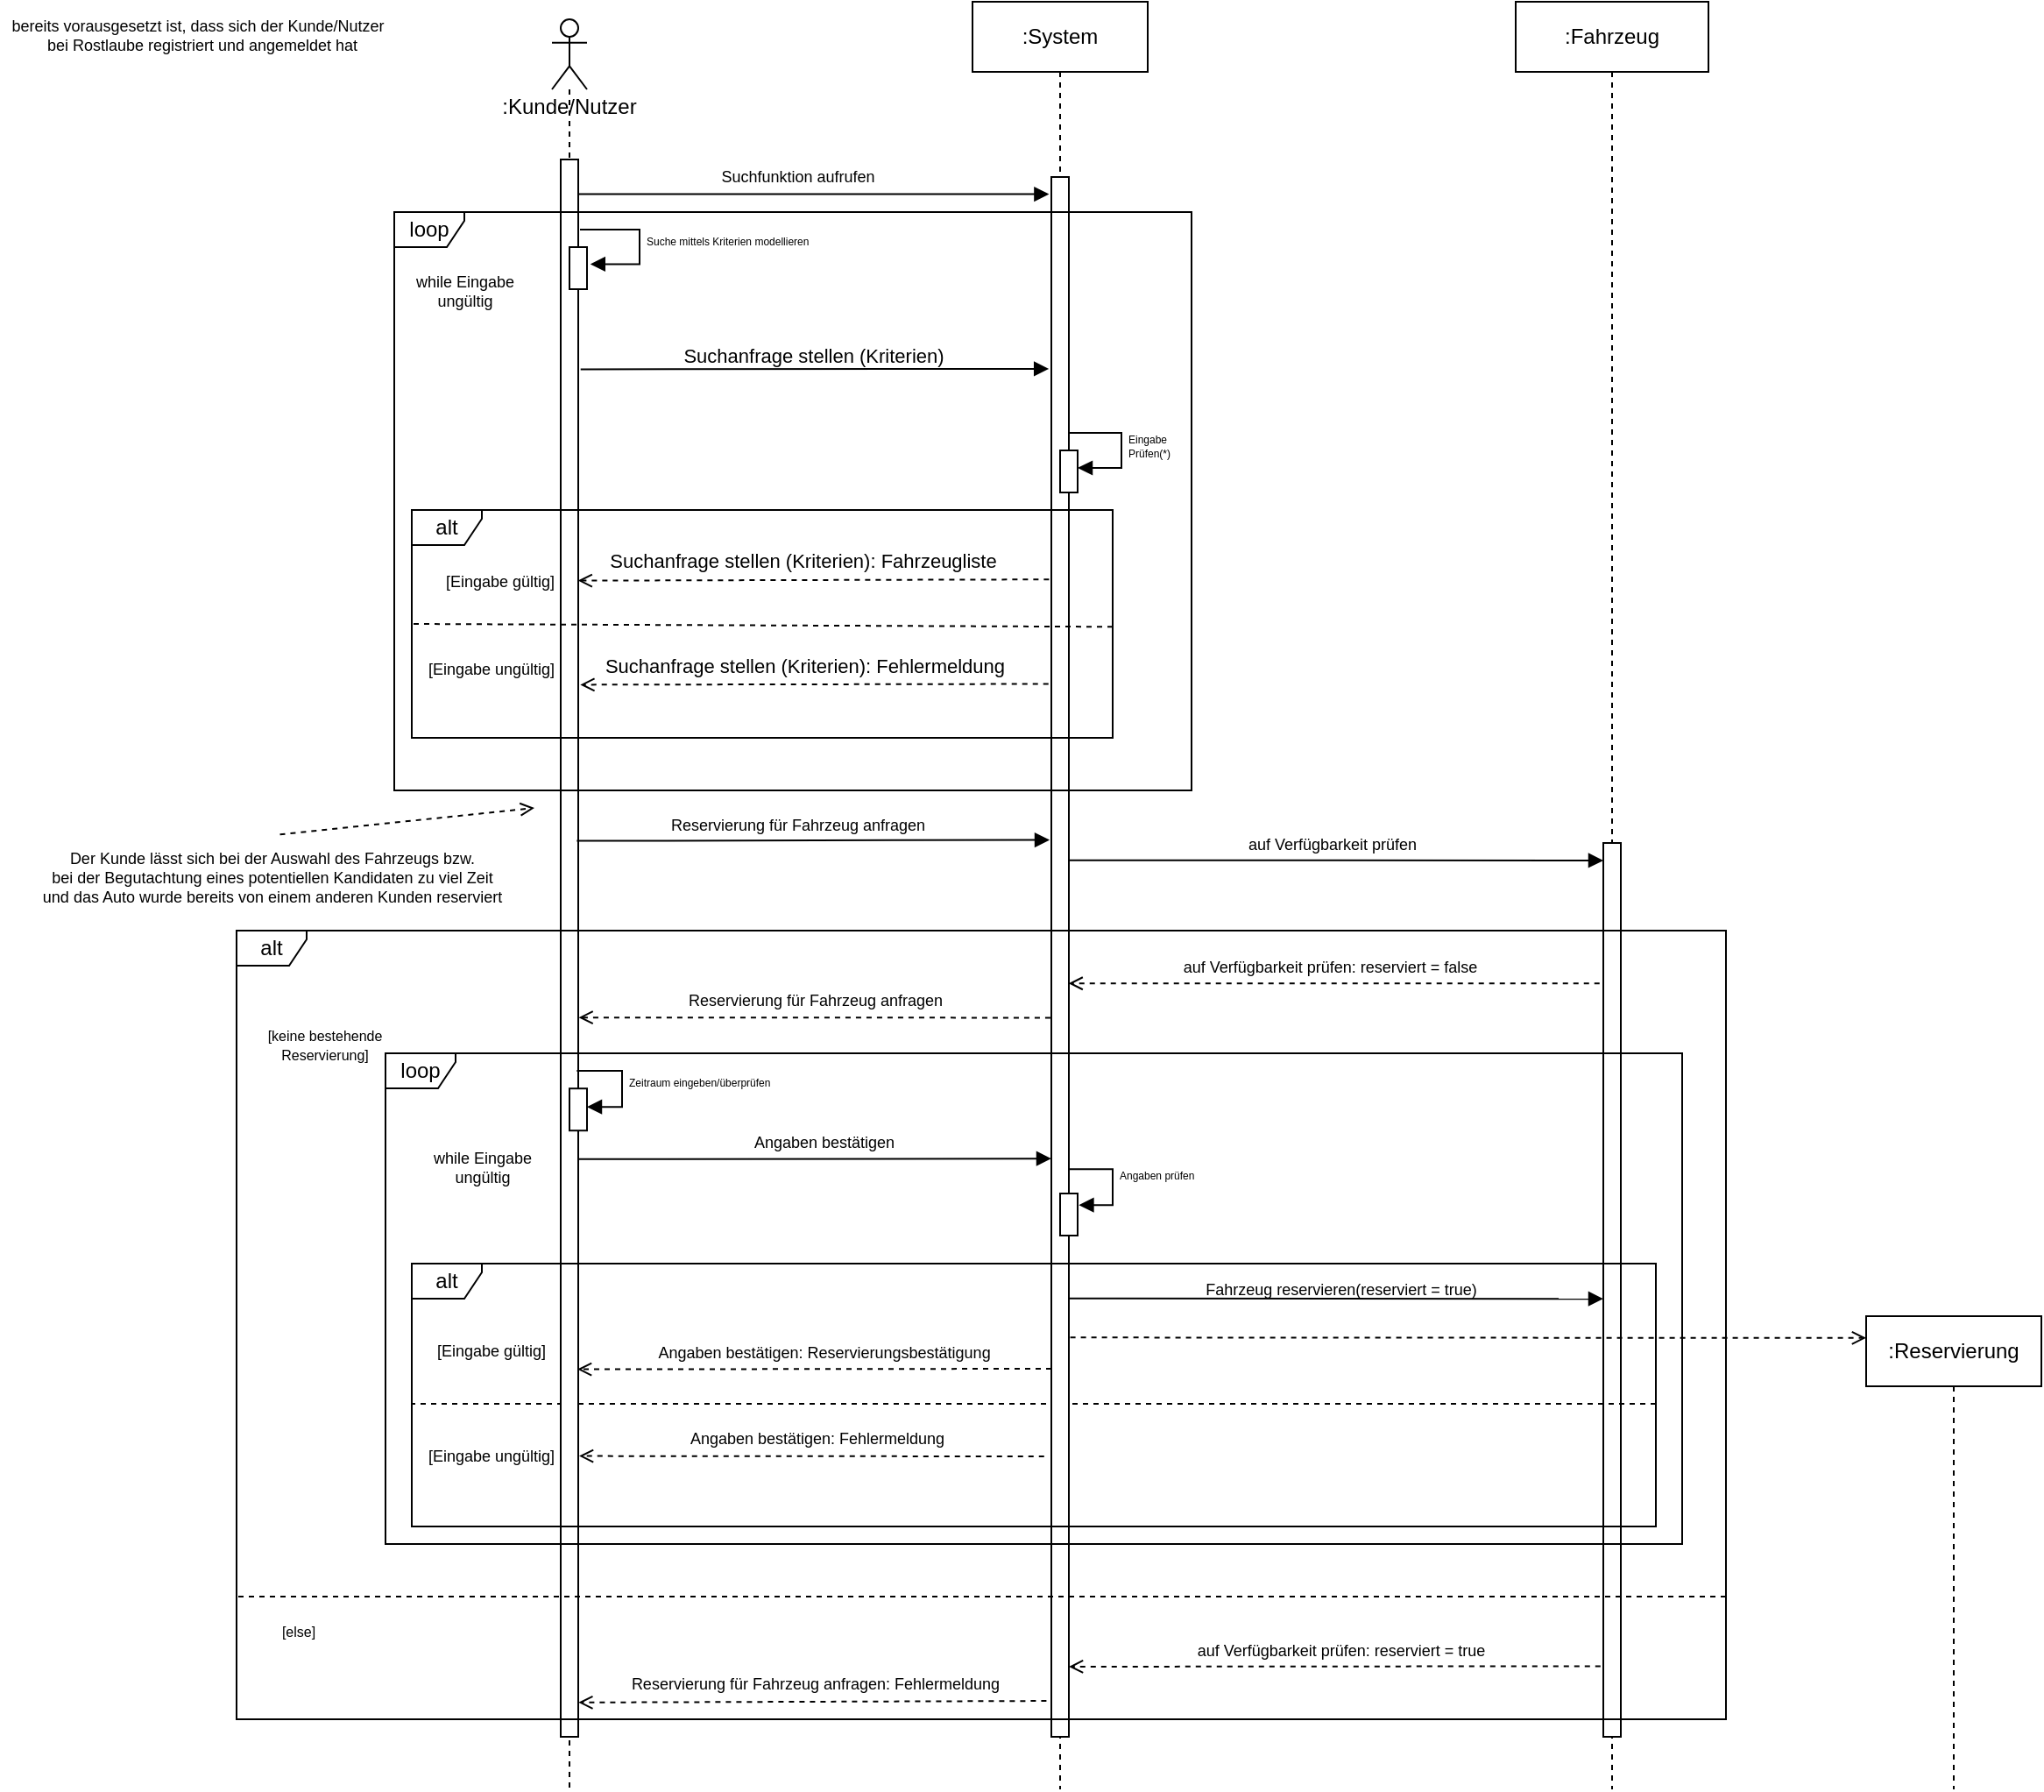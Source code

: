 <mxfile>
    <diagram id="0IFXXbWP128ZJu1d8PQr" name="Page-1">
        <mxGraphModel dx="810" dy="386" grid="1" gridSize="10" guides="1" tooltips="1" connect="1" arrows="1" fold="1" page="1" pageScale="1" pageWidth="850" pageHeight="1100" math="0" shadow="0">
            <root>
                <mxCell id="0"/>
                <mxCell id="1" parent="0"/>
                <mxCell id="77" value=":Fahrzeug" style="shape=umlLifeline;perimeter=lifelinePerimeter;whiteSpace=wrap;html=1;container=1;collapsible=0;recursiveResize=0;outlineConnect=0;" parent="1" vertex="1">
                    <mxGeometry x="880" y="10" width="110" height="1020" as="geometry"/>
                </mxCell>
                <mxCell id="79" value="" style="html=1;points=[];perimeter=orthogonalPerimeter;verticalAlign=bottom;" parent="77" vertex="1">
                    <mxGeometry x="50" y="480" width="10" height="510" as="geometry"/>
                </mxCell>
                <mxCell id="54" value="&lt;font style=&quot;font-size: 8px&quot;&gt;[keine bestehende &lt;br&gt;Reservierung]&lt;/font&gt;" style="text;html=1;align=center;verticalAlign=middle;resizable=0;points=[];autosize=1;strokeColor=none;fillColor=none;fontSize=9;" parent="77" vertex="1">
                    <mxGeometry x="-720" y="580" width="80" height="30" as="geometry"/>
                </mxCell>
                <mxCell id="114" value="" style="endArrow=none;dashed=1;html=1;fontSize=6;" parent="77" edge="1">
                    <mxGeometry width="50" height="50" relative="1" as="geometry">
                        <mxPoint x="80" y="800" as="sourcePoint"/>
                        <mxPoint x="-630" y="800" as="targetPoint"/>
                    </mxGeometry>
                </mxCell>
                <mxCell id="4" value=":Kunde/Nutzer&lt;br&gt;" style="shape=umlLifeline;participant=umlActor;perimeter=lifelinePerimeter;whiteSpace=wrap;html=1;container=1;collapsible=0;recursiveResize=0;verticalAlign=top;spacingTop=36;outlineConnect=0;size=40;" parent="1" vertex="1">
                    <mxGeometry x="330" y="20" width="20" height="1010" as="geometry"/>
                </mxCell>
                <mxCell id="5" value="" style="html=1;points=[];perimeter=orthogonalPerimeter;verticalAlign=bottom;" parent="4" vertex="1">
                    <mxGeometry x="5" y="80" width="10" height="900" as="geometry"/>
                </mxCell>
                <mxCell id="82" value="" style="html=1;points=[];perimeter=orthogonalPerimeter;verticalAlign=bottom;" parent="4" vertex="1">
                    <mxGeometry x="10" y="130" width="10" height="24" as="geometry"/>
                </mxCell>
                <mxCell id="58" value="&lt;div style=&quot;text-align: center&quot;&gt;Suche mittels Kriterien modellieren&lt;/div&gt;" style="edgeStyle=orthogonalEdgeStyle;html=1;align=left;spacingLeft=2;endArrow=block;rounded=0;entryX=1.189;entryY=0.404;fontSize=6;entryDx=0;entryDy=0;entryPerimeter=0;" parent="4" target="82" edge="1">
                    <mxGeometry relative="1" as="geometry">
                        <mxPoint x="16" y="120" as="sourcePoint"/>
                        <Array as="points">
                            <mxPoint x="16" y="120"/>
                            <mxPoint x="50" y="120"/>
                            <mxPoint x="50" y="140"/>
                        </Array>
                        <mxPoint x="25.0" y="140" as="targetPoint"/>
                    </mxGeometry>
                </mxCell>
                <mxCell id="95" value="" style="html=1;points=[];perimeter=orthogonalPerimeter;verticalAlign=bottom;" parent="4" vertex="1">
                    <mxGeometry x="10" y="610.1" width="10" height="24" as="geometry"/>
                </mxCell>
                <mxCell id="97" value="&lt;div style=&quot;text-align: center&quot;&gt;Zeitraum eingeben/überprüfen&lt;/div&gt;" style="edgeStyle=orthogonalEdgeStyle;html=1;align=left;spacingLeft=2;endArrow=block;rounded=0;entryX=1;entryY=0.437;fontSize=6;entryDx=0;entryDy=0;entryPerimeter=0;exitX=0.918;exitY=0.611;exitDx=0;exitDy=0;exitPerimeter=0;" parent="4" target="95" edge="1">
                    <mxGeometry relative="1" as="geometry">
                        <mxPoint x="14.18" y="600.0" as="sourcePoint"/>
                        <Array as="points">
                            <mxPoint x="40" y="600.1"/>
                            <mxPoint x="40" y="621.1"/>
                        </Array>
                        <mxPoint x="25.71" y="620.576" as="targetPoint"/>
                    </mxGeometry>
                </mxCell>
                <mxCell id="6" value=":System" style="shape=umlLifeline;perimeter=lifelinePerimeter;whiteSpace=wrap;html=1;container=1;collapsible=0;recursiveResize=0;outlineConnect=0;" parent="1" vertex="1">
                    <mxGeometry x="570" y="10" width="100" height="1020" as="geometry"/>
                </mxCell>
                <mxCell id="9" value="" style="html=1;points=[];perimeter=orthogonalPerimeter;verticalAlign=bottom;" parent="6" vertex="1">
                    <mxGeometry x="45" y="100" width="10" height="890" as="geometry"/>
                </mxCell>
                <mxCell id="7" style="edgeStyle=none;html=1;" parent="6" target="6" edge="1">
                    <mxGeometry relative="1" as="geometry">
                        <mxPoint x="49.5" y="170" as="sourcePoint"/>
                    </mxGeometry>
                </mxCell>
                <mxCell id="33" value="" style="html=1;points=[];perimeter=orthogonalPerimeter;verticalAlign=bottom;" parent="6" vertex="1">
                    <mxGeometry x="50" y="256" width="10" height="24" as="geometry"/>
                </mxCell>
                <mxCell id="34" value="&lt;font style=&quot;font-size: 6px&quot;&gt;&lt;span style=&quot;text-align: center&quot;&gt;Eingabe &lt;br&gt;Prüfen(*)&lt;/span&gt;&lt;/font&gt;" style="edgeStyle=orthogonalEdgeStyle;html=1;align=left;spacingLeft=2;endArrow=block;rounded=0;entryX=1;entryY=0;fontSize=6;" parent="6" edge="1">
                    <mxGeometry relative="1" as="geometry">
                        <mxPoint x="55" y="246" as="sourcePoint"/>
                        <Array as="points">
                            <mxPoint x="85" y="246"/>
                        </Array>
                        <mxPoint x="60" y="266" as="targetPoint"/>
                    </mxGeometry>
                </mxCell>
                <mxCell id="26" value="" style="endArrow=none;dashed=1;html=1;fontSize=6;exitX=1;exitY=0.422;exitDx=0;exitDy=0;exitPerimeter=0;" parent="6" edge="1">
                    <mxGeometry width="50" height="50" relative="1" as="geometry">
                        <mxPoint x="80" y="356.64" as="sourcePoint"/>
                        <mxPoint x="-320" y="355" as="targetPoint"/>
                    </mxGeometry>
                </mxCell>
                <mxCell id="101" value="" style="html=1;points=[];perimeter=orthogonalPerimeter;verticalAlign=bottom;" parent="6" vertex="1">
                    <mxGeometry x="50" y="680" width="10" height="24" as="geometry"/>
                </mxCell>
                <mxCell id="102" value="&lt;div style=&quot;text-align: center&quot;&gt;Angaben prüfen&lt;/div&gt;" style="edgeStyle=orthogonalEdgeStyle;html=1;align=left;spacingLeft=2;endArrow=block;rounded=0;entryX=1.189;entryY=0.404;fontSize=6;entryDx=0;entryDy=0;entryPerimeter=0;exitX=1.118;exitY=0.037;exitDx=0;exitDy=0;exitPerimeter=0;" parent="6" edge="1">
                    <mxGeometry x="-0.105" relative="1" as="geometry">
                        <mxPoint x="55.0" y="666.1" as="sourcePoint"/>
                        <Array as="points">
                            <mxPoint x="80" y="666"/>
                            <mxPoint x="80" y="687"/>
                        </Array>
                        <mxPoint x="60.71" y="686.576" as="targetPoint"/>
                        <mxPoint as="offset"/>
                    </mxGeometry>
                </mxCell>
                <mxCell id="98" value="" style="html=1;verticalAlign=bottom;endArrow=block;rounded=0;exitX=1.026;exitY=0.667;exitDx=0;exitDy=0;exitPerimeter=0;" parent="6" edge="1">
                    <mxGeometry x="-0.282" y="18" width="80" relative="1" as="geometry">
                        <mxPoint x="-224.74" y="660.4" as="sourcePoint"/>
                        <mxPoint x="45" y="660.1" as="targetPoint"/>
                        <mxPoint as="offset"/>
                    </mxGeometry>
                </mxCell>
                <mxCell id="108" value="[Eingabe gültig]" style="text;html=1;align=center;verticalAlign=middle;resizable=0;points=[];autosize=1;strokeColor=none;fillColor=none;fontSize=9;" parent="6" vertex="1">
                    <mxGeometry x="-315" y="760" width="80" height="20" as="geometry"/>
                </mxCell>
                <mxCell id="110" value="" style="endArrow=open;html=1;dashed=1;fontSize=9;endFill=0;entryX=1.051;entryY=0.822;entryDx=0;entryDy=0;entryPerimeter=0;" parent="6" target="5" edge="1">
                    <mxGeometry width="50" height="50" relative="1" as="geometry">
                        <mxPoint x="40.88" y="830" as="sourcePoint"/>
                        <mxPoint x="-219.12" y="830" as="targetPoint"/>
                    </mxGeometry>
                </mxCell>
                <mxCell id="111" value="&lt;font style=&quot;font-size: 9px&quot;&gt;Angaben bestätigen: Reservierungsbestätigung&lt;/font&gt;" style="text;html=1;align=center;verticalAlign=middle;resizable=0;points=[];autosize=1;strokeColor=none;fillColor=none;" parent="6" vertex="1">
                    <mxGeometry x="-190" y="760" width="210" height="20" as="geometry"/>
                </mxCell>
                <mxCell id="112" value="Angaben bestätigen: Fehlermeldung" style="text;html=1;align=center;verticalAlign=middle;resizable=0;points=[];autosize=1;strokeColor=none;fillColor=none;fontSize=9;" parent="6" vertex="1">
                    <mxGeometry x="-169.12" y="810" width="160" height="20" as="geometry"/>
                </mxCell>
                <mxCell id="121" value="while Eingabe&lt;br&gt;ungültig" style="text;html=1;align=center;verticalAlign=middle;resizable=0;points=[];autosize=1;strokeColor=none;fillColor=none;fontSize=9;" parent="6" vertex="1">
                    <mxGeometry x="-315" y="650" width="70" height="30" as="geometry"/>
                </mxCell>
                <mxCell id="109" value="" style="endArrow=open;html=1;dashed=1;fontSize=9;endFill=0;entryX=0.951;entryY=0.767;entryDx=0;entryDy=0;entryPerimeter=0;" parent="6" target="5" edge="1">
                    <mxGeometry width="50" height="50" relative="1" as="geometry">
                        <mxPoint x="45" y="780" as="sourcePoint"/>
                        <mxPoint x="-215" y="780" as="targetPoint"/>
                    </mxGeometry>
                </mxCell>
                <mxCell id="103" value="alt" style="shape=umlFrame;whiteSpace=wrap;html=1;width=40;height=20;" parent="6" vertex="1">
                    <mxGeometry x="-320" y="720" width="710" height="150" as="geometry"/>
                </mxCell>
                <mxCell id="120" value="loop" style="shape=umlFrame;whiteSpace=wrap;html=1;width=40;height=20;" parent="6" vertex="1">
                    <mxGeometry x="-335" y="600" width="740" height="280" as="geometry"/>
                </mxCell>
                <mxCell id="17" value="" style="html=1;verticalAlign=bottom;endArrow=block;rounded=0;exitX=0.918;exitY=0.432;exitDx=0;exitDy=0;exitPerimeter=0;entryX=-0.098;entryY=0.425;entryDx=0;entryDy=0;entryPerimeter=0;" parent="1" source="5" target="9" edge="1">
                    <mxGeometry x="-0.282" y="18" width="80" relative="1" as="geometry">
                        <mxPoint x="350" y="490" as="sourcePoint"/>
                        <mxPoint x="600" y="489" as="targetPoint"/>
                        <mxPoint as="offset"/>
                    </mxGeometry>
                </mxCell>
                <mxCell id="28" value="&lt;font style=&quot;font-size: 9px&quot;&gt;[Eingabe ungültig]&lt;/font&gt;" style="text;html=1;align=center;verticalAlign=middle;resizable=0;points=[];autosize=1;strokeColor=none;fillColor=none;" parent="1" vertex="1">
                    <mxGeometry x="250" y="380" width="90" height="20" as="geometry"/>
                </mxCell>
                <mxCell id="29" value="" style="endArrow=open;html=1;endFill=0;dashed=1;entryX=0.984;entryY=0.267;entryDx=0;entryDy=0;entryPerimeter=0;exitX=-0.131;exitY=0.258;exitDx=0;exitDy=0;exitPerimeter=0;" parent="1" source="9" target="5" edge="1">
                    <mxGeometry width="50" height="50" relative="1" as="geometry">
                        <mxPoint x="607.5" y="340" as="sourcePoint"/>
                        <mxPoint x="350" y="340" as="targetPoint"/>
                    </mxGeometry>
                </mxCell>
                <mxCell id="30" value="Suchanfrage stellen (Kriterien): Fahrzeugliste" style="edgeLabel;html=1;align=center;verticalAlign=middle;resizable=0;points=[];" parent="29" vertex="1" connectable="0">
                    <mxGeometry x="0.474" y="-4" relative="1" as="geometry">
                        <mxPoint x="57" y="-7" as="offset"/>
                    </mxGeometry>
                </mxCell>
                <mxCell id="31" value="" style="endArrow=open;html=1;endFill=0;dashed=1;entryX=1.117;entryY=0.333;entryDx=0;entryDy=0;entryPerimeter=0;exitX=-0.164;exitY=0.325;exitDx=0;exitDy=0;exitPerimeter=0;" parent="1" source="9" target="5" edge="1">
                    <mxGeometry width="50" height="50" relative="1" as="geometry">
                        <mxPoint x="610" y="400" as="sourcePoint"/>
                        <mxPoint x="350" y="400" as="targetPoint"/>
                    </mxGeometry>
                </mxCell>
                <mxCell id="32" value="Suchanfrage stellen (Kriterien): Fehlermeldung" style="edgeLabel;html=1;align=center;verticalAlign=middle;resizable=0;points=[];" parent="31" vertex="1" connectable="0">
                    <mxGeometry x="0.474" y="-4" relative="1" as="geometry">
                        <mxPoint x="57" y="-7" as="offset"/>
                    </mxGeometry>
                </mxCell>
                <mxCell id="37" value="bereits vorausgesetzt ist, dass sich der Kunde/Nutzer&amp;nbsp;&amp;nbsp;&lt;br&gt;bei Rostlaube registriert und angemeldet hat" style="text;html=1;align=center;verticalAlign=middle;resizable=0;points=[];autosize=1;strokeColor=none;fillColor=none;fontSize=9;" parent="1" vertex="1">
                    <mxGeometry x="15" y="14" width="230" height="30" as="geometry"/>
                </mxCell>
                <mxCell id="38" value="Suchfunktion aufrufen" style="text;html=1;align=center;verticalAlign=middle;resizable=0;points=[];autosize=1;strokeColor=none;fillColor=none;fontSize=9;" parent="1" vertex="1">
                    <mxGeometry x="420" y="100" width="100" height="20" as="geometry"/>
                </mxCell>
                <mxCell id="39" value="" style="endArrow=block;html=1;fontSize=9;endFill=1;exitX=1.019;exitY=0.022;exitDx=0;exitDy=0;exitPerimeter=0;entryX=-0.129;entryY=0.011;entryDx=0;entryDy=0;entryPerimeter=0;" parent="1" source="5" target="9" edge="1">
                    <mxGeometry width="50" height="50" relative="1" as="geometry">
                        <mxPoint x="350" y="110" as="sourcePoint"/>
                        <mxPoint x="600" y="120" as="targetPoint"/>
                    </mxGeometry>
                </mxCell>
                <mxCell id="44" value="Reservierung für Fahrzeug anfragen" style="text;html=1;align=center;verticalAlign=middle;resizable=0;points=[];autosize=1;strokeColor=none;fillColor=none;fontSize=9;" parent="1" vertex="1">
                    <mxGeometry x="390" y="470" width="160" height="20" as="geometry"/>
                </mxCell>
                <mxCell id="46" value="" style="endArrow=open;html=1;dashed=1;fontSize=9;endFill=0;exitX=-0.053;exitY=0.539;exitDx=0;exitDy=0;exitPerimeter=0;entryX=1.026;entryY=0.544;entryDx=0;entryDy=0;entryPerimeter=0;" parent="1" source="9" target="5" edge="1">
                    <mxGeometry width="50" height="50" relative="1" as="geometry">
                        <mxPoint x="610" y="590" as="sourcePoint"/>
                        <mxPoint x="350" y="590" as="targetPoint"/>
                    </mxGeometry>
                </mxCell>
                <mxCell id="47" value="Reservierung für Fahrzeug anfragen" style="text;html=1;align=center;verticalAlign=middle;resizable=0;points=[];autosize=1;strokeColor=none;fillColor=none;fontSize=9;" parent="1" vertex="1">
                    <mxGeometry x="400" y="570" width="160" height="20" as="geometry"/>
                </mxCell>
                <mxCell id="50" value="" style="endArrow=open;dashed=1;html=1;fontSize=9;startArrow=none;startFill=0;endFill=0;exitX=0.517;exitY=-0.121;exitDx=0;exitDy=0;exitPerimeter=0;" parent="1" source="51" edge="1">
                    <mxGeometry width="50" height="50" relative="1" as="geometry">
                        <mxPoint x="190" y="510" as="sourcePoint"/>
                        <mxPoint x="320" y="470" as="targetPoint"/>
                    </mxGeometry>
                </mxCell>
                <mxCell id="51" value="Der Kunde lässt sich bei der Auswahl des Fahrzeugs bzw.&lt;br&gt;bei der Begutachtung eines potentiellen Kandidaten zu viel Zeit&lt;br&gt;und das Auto wurde bereits von einem anderen Kunden reserviert" style="text;html=1;align=center;verticalAlign=middle;resizable=0;points=[];autosize=1;strokeColor=none;fillColor=none;fontSize=9;" parent="1" vertex="1">
                    <mxGeometry x="30" y="490" width="280" height="40" as="geometry"/>
                </mxCell>
                <mxCell id="57" value="" style="html=1;verticalAlign=bottom;endArrow=open;rounded=0;dashed=1;endFill=0;entryX=0;entryY=0.046;entryDx=0;entryDy=0;entryPerimeter=0;exitX=1.08;exitY=0.744;exitDx=0;exitDy=0;exitPerimeter=0;" parent="1" source="9" target="64" edge="1">
                    <mxGeometry x="-0.282" y="18" width="80" relative="1" as="geometry">
                        <mxPoint x="630" y="772" as="sourcePoint"/>
                        <mxPoint x="1260" y="620" as="targetPoint"/>
                        <mxPoint as="offset"/>
                    </mxGeometry>
                </mxCell>
                <mxCell id="64" value=":Reservierung" style="shape=umlLifeline;perimeter=lifelinePerimeter;whiteSpace=wrap;html=1;container=1;collapsible=0;recursiveResize=0;outlineConnect=0;" parent="1" vertex="1">
                    <mxGeometry x="1080" y="760" width="100" height="270" as="geometry"/>
                </mxCell>
                <mxCell id="65" style="edgeStyle=none;html=1;" parent="64" target="64" edge="1">
                    <mxGeometry relative="1" as="geometry">
                        <mxPoint x="49.5" y="170" as="sourcePoint"/>
                    </mxGeometry>
                </mxCell>
                <mxCell id="86" value="&lt;font style=&quot;font-size: 9px&quot;&gt;auf Verfügbarkeit prüfen: reserviert = false&amp;nbsp;&lt;/font&gt;" style="text;html=1;align=center;verticalAlign=middle;resizable=0;points=[];autosize=1;strokeColor=none;fillColor=none;" parent="1" vertex="1">
                    <mxGeometry x="680" y="550" width="190" height="20" as="geometry"/>
                </mxCell>
                <mxCell id="118" value="&lt;font style=&quot;font-size: 9px&quot;&gt;auf Verfügbarkeit prüfen&lt;/font&gt;" style="text;html=1;align=center;verticalAlign=middle;resizable=0;points=[];autosize=1;strokeColor=none;fillColor=none;" parent="1" vertex="1">
                    <mxGeometry x="720" y="480" width="110" height="20" as="geometry"/>
                </mxCell>
                <mxCell id="119" value="while Eingabe &lt;br&gt;ungültig" style="text;html=1;align=center;verticalAlign=middle;resizable=0;points=[];autosize=1;strokeColor=none;fillColor=none;fontSize=9;" parent="1" vertex="1">
                    <mxGeometry x="245" y="160" width="70" height="30" as="geometry"/>
                </mxCell>
                <mxCell id="27" value="&lt;font style=&quot;font-size: 9px&quot;&gt;[Eingabe gültig]&lt;/font&gt;" style="text;html=1;align=center;verticalAlign=middle;resizable=0;points=[];autosize=1;strokeColor=none;fillColor=none;" parent="1" vertex="1">
                    <mxGeometry x="260" y="330" width="80" height="20" as="geometry"/>
                </mxCell>
                <mxCell id="53" value="" style="endArrow=none;dashed=1;html=1;fontSize=6;" parent="1" edge="1">
                    <mxGeometry width="50" height="50" relative="1" as="geometry">
                        <mxPoint x="1000" y="920" as="sourcePoint"/>
                        <mxPoint x="150" y="920" as="targetPoint"/>
                    </mxGeometry>
                </mxCell>
                <mxCell id="23" value="" style="endArrow=block;html=1;endFill=1;exitX=1.136;exitY=0.133;exitDx=0;exitDy=0;exitPerimeter=0;entryX=-0.14;entryY=0.123;entryDx=0;entryDy=0;entryPerimeter=0;" parent="1" source="5" target="9" edge="1">
                    <mxGeometry width="50" height="50" relative="1" as="geometry">
                        <mxPoint x="351" y="220" as="sourcePoint"/>
                        <mxPoint x="610.88" y="220" as="targetPoint"/>
                    </mxGeometry>
                </mxCell>
                <mxCell id="24" value="Suchanfrage stellen (Kriterien)" style="edgeLabel;html=1;align=center;verticalAlign=middle;resizable=0;points=[];" parent="23" vertex="1" connectable="0">
                    <mxGeometry x="0.27" relative="1" as="geometry">
                        <mxPoint x="-37" y="-8" as="offset"/>
                    </mxGeometry>
                </mxCell>
                <mxCell id="116" value="loop" style="shape=umlFrame;whiteSpace=wrap;html=1;width=40;height=20;" parent="1" vertex="1">
                    <mxGeometry x="240" y="130" width="455" height="330" as="geometry"/>
                </mxCell>
                <mxCell id="25" value="alt" style="shape=umlFrame;whiteSpace=wrap;html=1;width=40;height=20;" parent="1" vertex="1">
                    <mxGeometry x="250" y="300" width="400" height="130" as="geometry"/>
                </mxCell>
                <mxCell id="85" value="" style="html=1;verticalAlign=bottom;endArrow=open;rounded=0;dashed=1;endFill=0;entryX=0.982;entryY=0.517;entryDx=0;entryDy=0;entryPerimeter=0;exitX=-0.213;exitY=0.157;exitDx=0;exitDy=0;exitPerimeter=0;" parent="1" source="79" target="9" edge="1">
                    <mxGeometry x="-0.282" y="18" width="80" relative="1" as="geometry">
                        <mxPoint x="920" y="570" as="sourcePoint"/>
                        <mxPoint x="630" y="570" as="targetPoint"/>
                        <mxPoint as="offset"/>
                        <Array as="points"/>
                    </mxGeometry>
                </mxCell>
                <mxCell id="83" value="" style="html=1;verticalAlign=bottom;endArrow=block;rounded=0;exitX=0.954;exitY=0.438;exitDx=0;exitDy=0;exitPerimeter=0;" parent="1" source="9" edge="1">
                    <mxGeometry x="-0.282" y="18" width="80" relative="1" as="geometry">
                        <mxPoint x="630" y="500" as="sourcePoint"/>
                        <mxPoint x="930" y="500" as="targetPoint"/>
                        <mxPoint as="offset"/>
                    </mxGeometry>
                </mxCell>
                <mxCell id="49" value="Reservierung für Fahrzeug anfragen: Fehlermeldung" style="text;html=1;align=center;verticalAlign=middle;resizable=0;points=[];autosize=1;strokeColor=none;fillColor=none;fontSize=9;" parent="1" vertex="1">
                    <mxGeometry x="365" y="960" width="230" height="20" as="geometry"/>
                </mxCell>
                <mxCell id="99" value="&lt;font style=&quot;font-size: 9px&quot;&gt;Angaben bestätigen&lt;/font&gt;" style="text;html=1;align=center;verticalAlign=middle;resizable=0;points=[];autosize=1;strokeColor=none;fillColor=none;container=0;" parent="1" vertex="1">
                    <mxGeometry x="435" y="650.1" width="100" height="20" as="geometry"/>
                </mxCell>
                <mxCell id="124" value="Fahrzeug reservieren(reserviert = true)" style="text;html=1;align=center;verticalAlign=middle;resizable=0;points=[];autosize=1;strokeColor=none;fillColor=none;fontSize=9;" parent="1" vertex="1">
                    <mxGeometry x="695" y="735" width="170" height="20" as="geometry"/>
                </mxCell>
                <mxCell id="123" value="" style="html=1;verticalAlign=bottom;endArrow=block;rounded=0;exitX=0.95;exitY=0.719;exitDx=0;exitDy=0;exitPerimeter=0;entryX=0;entryY=0.51;entryDx=0;entryDy=0;entryPerimeter=0;" parent="1" source="9" target="79" edge="1">
                    <mxGeometry x="-0.282" y="18" width="80" relative="1" as="geometry">
                        <mxPoint x="640" y="750" as="sourcePoint"/>
                        <mxPoint x="920" y="750" as="targetPoint"/>
                        <mxPoint as="offset"/>
                    </mxGeometry>
                </mxCell>
                <mxCell id="48" value="" style="endArrow=open;html=1;dashed=1;fontSize=9;endFill=0;entryX=1.023;entryY=0.47;entryDx=0;entryDy=0;entryPerimeter=0;exitX=-0.28;exitY=0.977;exitDx=0;exitDy=0;exitPerimeter=0;" parent="1" source="9" edge="1">
                    <mxGeometry width="50" height="50" relative="1" as="geometry">
                        <mxPoint x="610" y="980" as="sourcePoint"/>
                        <mxPoint x="345.14" y="980.42" as="targetPoint"/>
                    </mxGeometry>
                </mxCell>
                <mxCell id="87" value="" style="html=1;verticalAlign=bottom;endArrow=open;rounded=0;exitX=-0.16;exitY=0.921;exitDx=0;exitDy=0;exitPerimeter=0;entryX=1.087;entryY=0.505;entryDx=0;entryDy=0;entryPerimeter=0;dashed=1;endFill=0;" parent="1" source="79" edge="1">
                    <mxGeometry x="-0.282" y="18" width="80" relative="1" as="geometry">
                        <mxPoint x="923.41" y="960.355" as="sourcePoint"/>
                        <mxPoint x="625.0" y="959.999" as="targetPoint"/>
                        <mxPoint as="offset"/>
                    </mxGeometry>
                </mxCell>
                <mxCell id="88" value="&lt;font style=&quot;font-size: 9px&quot;&gt;auf Verfügbarkeit prüfen: reserviert = true&lt;/font&gt;" style="text;html=1;align=center;verticalAlign=middle;resizable=0;points=[];autosize=1;strokeColor=none;fillColor=none;" parent="1" vertex="1">
                    <mxGeometry x="690" y="940" width="180" height="20" as="geometry"/>
                </mxCell>
                <mxCell id="55" value="[else]" style="text;html=1;align=center;verticalAlign=middle;resizable=0;points=[];autosize=1;strokeColor=none;fillColor=none;fontSize=8;" parent="1" vertex="1">
                    <mxGeometry x="170" y="930" width="30" height="20" as="geometry"/>
                </mxCell>
                <mxCell id="96" value="alt" style="shape=umlFrame;whiteSpace=wrap;html=1;width=40;height=20;" parent="1" vertex="1">
                    <mxGeometry x="150" y="540" width="850" height="450" as="geometry"/>
                </mxCell>
                <mxCell id="113" value="[Eingabe ungültig]" style="text;html=1;align=center;verticalAlign=middle;resizable=0;points=[];autosize=1;strokeColor=none;fillColor=none;fontSize=9;" parent="1" vertex="1">
                    <mxGeometry x="250" y="830" width="90" height="20" as="geometry"/>
                </mxCell>
            </root>
        </mxGraphModel>
    </diagram>
</mxfile>
